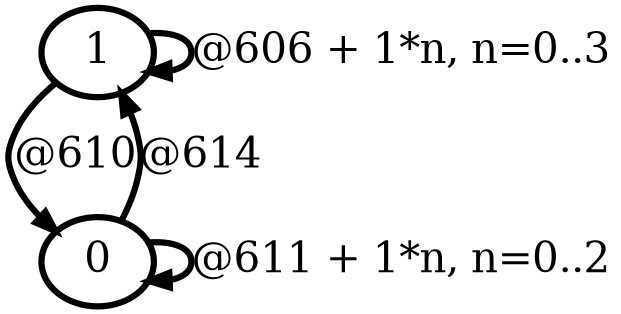 digraph G {
        node [style=rounded, penwidth=3, fontsize=20, shape=oval];
        "1" -> "1" [label="@606 + 1*n, n=0..3", color=black,arrowsize=1,style=bold,penwidth=3,fontsize=20];
"1" -> "0" [label="@610", color=black,arrowsize=1,style=bold,penwidth=3,fontsize=20];
"0" -> "0" [label="@611 + 1*n, n=0..2", color=black,arrowsize=1,style=bold,penwidth=3,fontsize=20];
"0" -> "1" [label="@614", color=black,arrowsize=1,style=bold,penwidth=3,fontsize=20];
}
